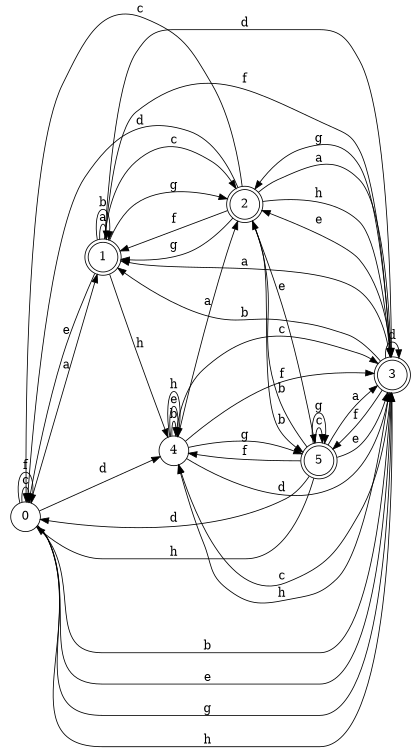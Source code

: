 digraph n5_7 {
__start0 [label="" shape="none"];

rankdir=LR;
size="8,5";

s0 [style="filled", color="black", fillcolor="white" shape="circle", label="0"];
s1 [style="rounded,filled", color="black", fillcolor="white" shape="doublecircle", label="1"];
s2 [style="rounded,filled", color="black", fillcolor="white" shape="doublecircle", label="2"];
s3 [style="rounded,filled", color="black", fillcolor="white" shape="doublecircle", label="3"];
s4 [style="filled", color="black", fillcolor="white" shape="circle", label="4"];
s5 [style="rounded,filled", color="black", fillcolor="white" shape="doublecircle", label="5"];
s0 -> s1 [label="a"];
s0 -> s3 [label="b"];
s0 -> s0 [label="c"];
s0 -> s4 [label="d"];
s0 -> s3 [label="e"];
s0 -> s0 [label="f"];
s0 -> s3 [label="g"];
s0 -> s3 [label="h"];
s1 -> s1 [label="a"];
s1 -> s1 [label="b"];
s1 -> s2 [label="c"];
s1 -> s3 [label="d"];
s1 -> s0 [label="e"];
s1 -> s3 [label="f"];
s1 -> s2 [label="g"];
s1 -> s4 [label="h"];
s2 -> s3 [label="a"];
s2 -> s5 [label="b"];
s2 -> s0 [label="c"];
s2 -> s0 [label="d"];
s2 -> s5 [label="e"];
s2 -> s1 [label="f"];
s2 -> s1 [label="g"];
s2 -> s3 [label="h"];
s3 -> s1 [label="a"];
s3 -> s1 [label="b"];
s3 -> s4 [label="c"];
s3 -> s3 [label="d"];
s3 -> s2 [label="e"];
s3 -> s5 [label="f"];
s3 -> s2 [label="g"];
s3 -> s4 [label="h"];
s4 -> s2 [label="a"];
s4 -> s4 [label="b"];
s4 -> s3 [label="c"];
s4 -> s3 [label="d"];
s4 -> s4 [label="e"];
s4 -> s3 [label="f"];
s4 -> s5 [label="g"];
s4 -> s4 [label="h"];
s5 -> s3 [label="a"];
s5 -> s2 [label="b"];
s5 -> s5 [label="c"];
s5 -> s0 [label="d"];
s5 -> s3 [label="e"];
s5 -> s4 [label="f"];
s5 -> s5 [label="g"];
s5 -> s0 [label="h"];

}